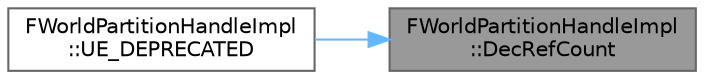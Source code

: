 digraph "FWorldPartitionHandleImpl::DecRefCount"
{
 // INTERACTIVE_SVG=YES
 // LATEX_PDF_SIZE
  bgcolor="transparent";
  edge [fontname=Helvetica,fontsize=10,labelfontname=Helvetica,labelfontsize=10];
  node [fontname=Helvetica,fontsize=10,shape=box,height=0.2,width=0.4];
  rankdir="RL";
  Node1 [id="Node000001",label="FWorldPartitionHandleImpl\l::DecRefCount",height=0.2,width=0.4,color="gray40", fillcolor="grey60", style="filled", fontcolor="black",tooltip=" "];
  Node1 -> Node2 [id="edge1_Node000001_Node000002",dir="back",color="steelblue1",style="solid",tooltip=" "];
  Node2 [id="Node000002",label="FWorldPartitionHandleImpl\l::UE_DEPRECATED",height=0.2,width=0.4,color="grey40", fillcolor="white", style="filled",URL="$d1/dc6/structFWorldPartitionHandleImpl.html#a38780270533446eae27c963d3b03aca2",tooltip=" "];
}
